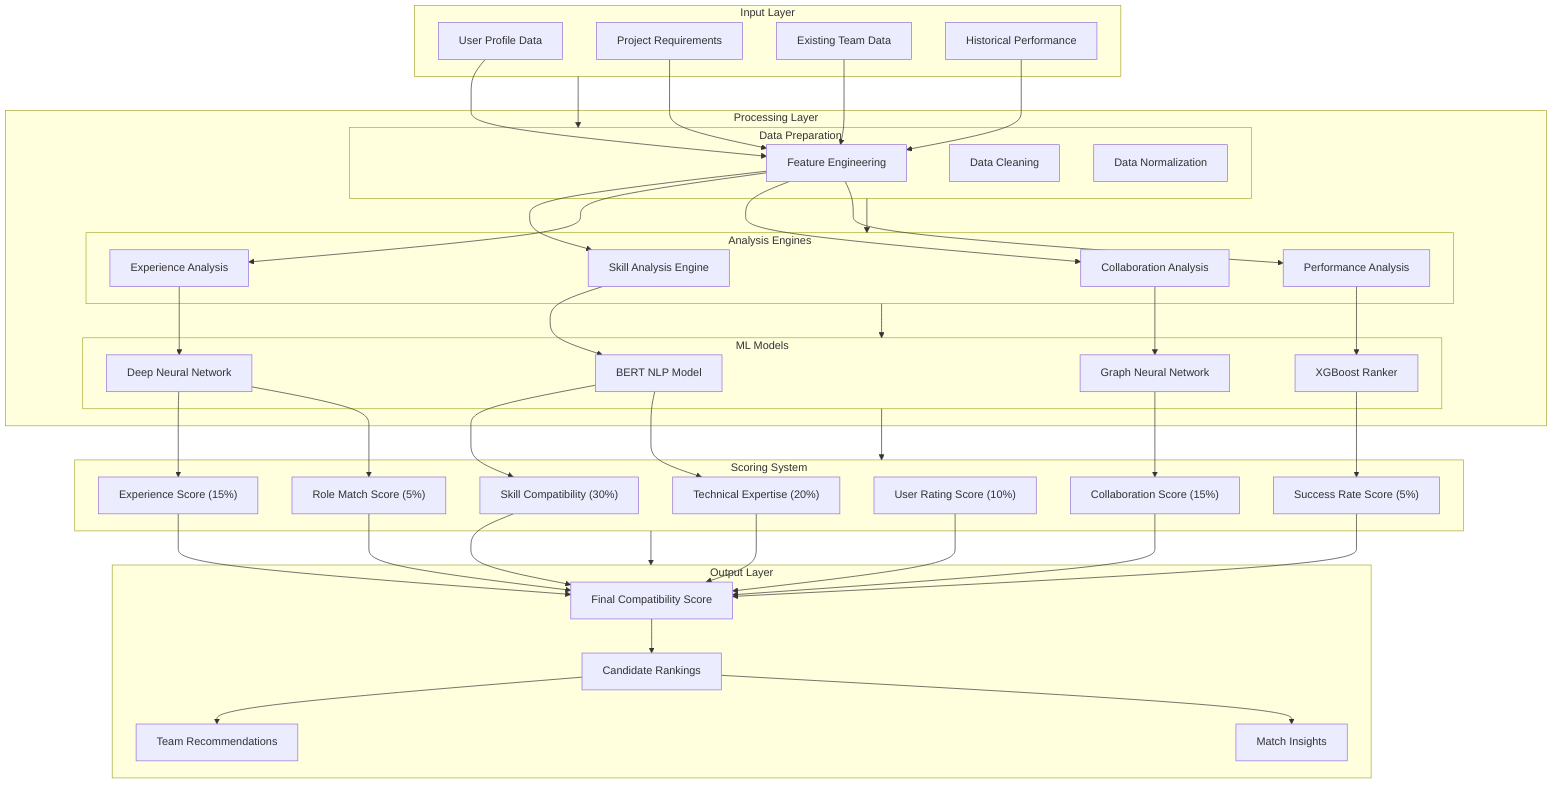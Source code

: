 flowchart TB
    subgraph Input["Input Layer"]
        direction LR
        UserProfile["User Profile Data"]
        ProjectReq["Project Requirements"]
        TeamData["Existing Team Data"]
        HistoricalData["Historical Performance"]
    end

    subgraph Processing["Processing Layer"]
        direction TB
        subgraph DataPrep["Data Preparation"]
            FeatureEng["Feature Engineering"]
            DataClean["Data Cleaning"]
            Normalization["Data Normalization"]
        end

        subgraph Analysis["Analysis Engines"]
            SkillEngine["Skill Analysis Engine"]
            ExpEngine["Experience Analysis"]
            CollabEngine["Collaboration Analysis"]
            PerformanceEngine["Performance Analysis"]
        end

        subgraph ML_Models["ML Models"]
            BERT["BERT NLP Model"]
            GNN["Graph Neural Network"]
            XGBoost["XGBoost Ranker"]
            DNN["Deep Neural Network"]
        end
    end

    subgraph Scoring["Scoring System"]
        direction TB
        SkillScore["Skill Compatibility (30%)"]
        TechScore["Technical Expertise (20%)"]
        ExpScore["Experience Score (15%)"]
        CollabScore["Collaboration Score (15%)"]
        RatingScore["User Rating Score (10%)"]
        RoleScore["Role Match Score (5%)"]
        SuccessScore["Success Rate Score (5%)"]
    end

    subgraph Output["Output Layer"]
        FinalScore["Final Compatibility Score"]
        Rankings["Candidate Rankings"]
        Insights["Match Insights"]
        Recommendations["Team Recommendations"]
    end

    %% Connections
    Input --> DataPrep
    DataPrep --> Analysis
    Analysis --> ML_Models
    ML_Models --> Scoring
    Scoring --> Output

    %% Detailed Connections
    UserProfile --> FeatureEng
    ProjectReq --> FeatureEng
    TeamData --> FeatureEng
    HistoricalData --> FeatureEng

    FeatureEng --> SkillEngine
    FeatureEng --> ExpEngine
    FeatureEng --> CollabEngine
    FeatureEng --> PerformanceEngine

    SkillEngine --> BERT
    CollabEngine --> GNN
    PerformanceEngine --> XGBoost
    ExpEngine --> DNN

    BERT --> SkillScore
    BERT --> TechScore
    GNN --> CollabScore
    XGBoost --> SuccessScore
    DNN --> ExpScore
    DNN --> RoleScore

    SkillScore --> FinalScore
    TechScore --> FinalScore
    ExpScore --> FinalScore
    CollabScore --> FinalScore
    RatingScore --> FinalScore
    RoleScore --> FinalScore
    SuccessScore --> FinalScore

    FinalScore --> Rankings
    Rankings --> Recommendations
    Rankings --> Insights